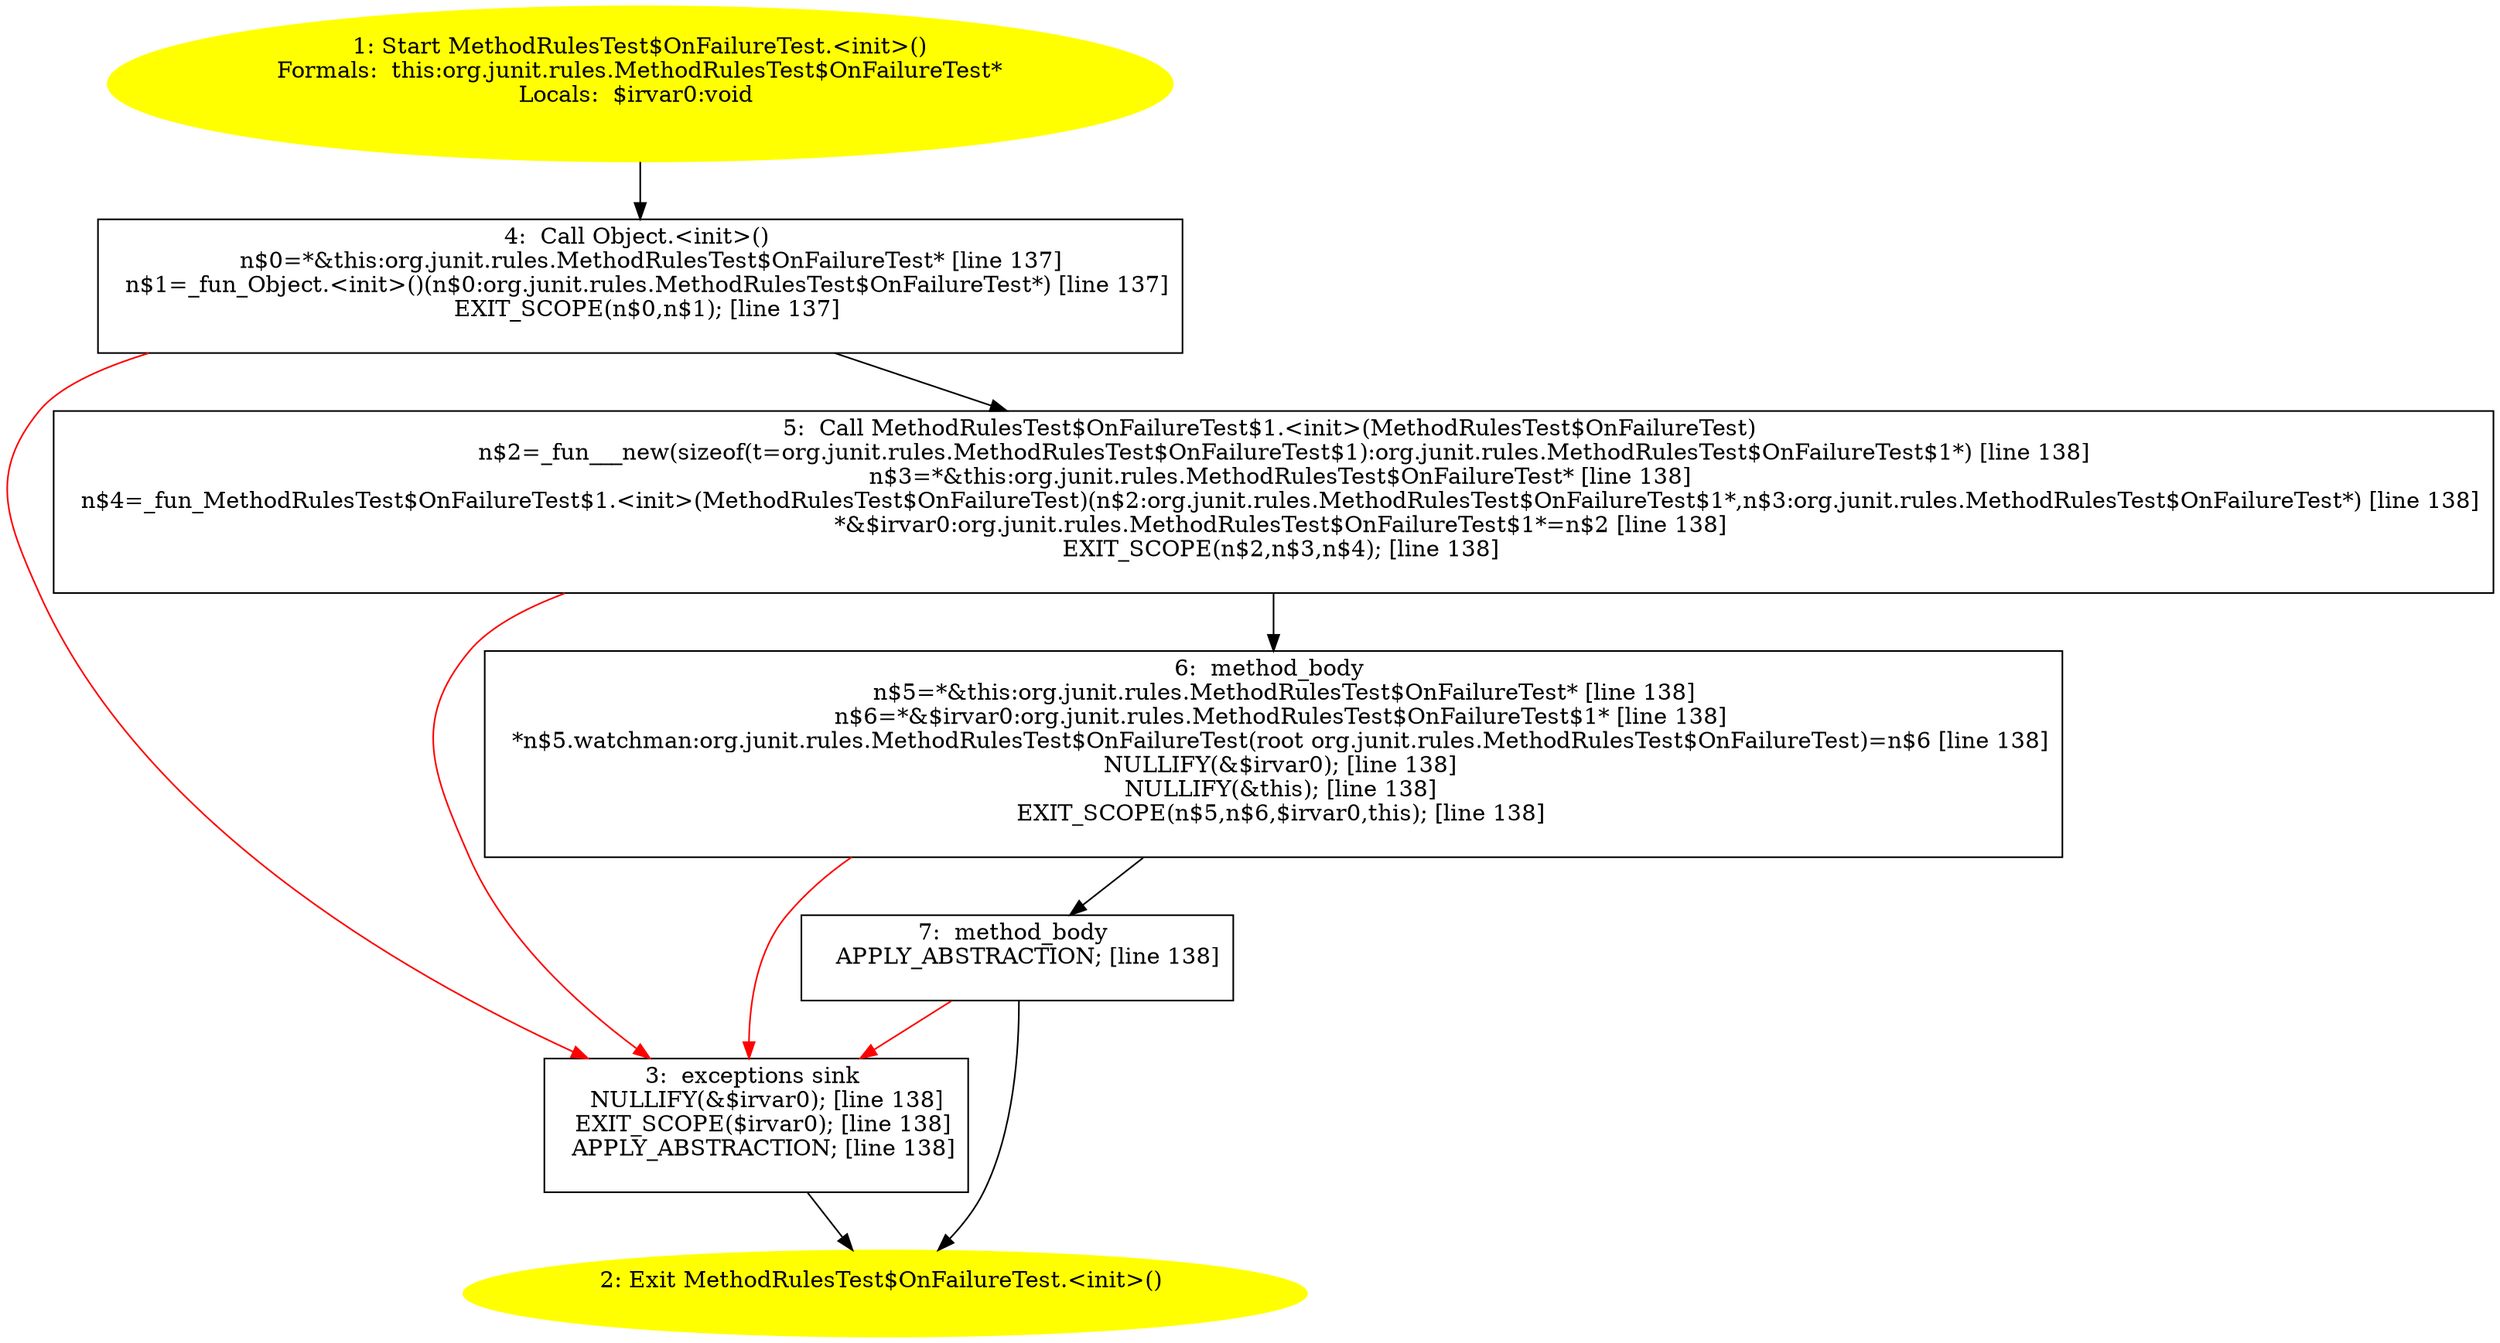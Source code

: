 /* @generated */
digraph cfg {
"org.junit.rules.MethodRulesTest$OnFailureTest.<init>().23cdfe38b25b4d0285d675291cf98f10_1" [label="1: Start MethodRulesTest$OnFailureTest.<init>()\nFormals:  this:org.junit.rules.MethodRulesTest$OnFailureTest*\nLocals:  $irvar0:void \n  " color=yellow style=filled]
	

	 "org.junit.rules.MethodRulesTest$OnFailureTest.<init>().23cdfe38b25b4d0285d675291cf98f10_1" -> "org.junit.rules.MethodRulesTest$OnFailureTest.<init>().23cdfe38b25b4d0285d675291cf98f10_4" ;
"org.junit.rules.MethodRulesTest$OnFailureTest.<init>().23cdfe38b25b4d0285d675291cf98f10_2" [label="2: Exit MethodRulesTest$OnFailureTest.<init>() \n  " color=yellow style=filled]
	

"org.junit.rules.MethodRulesTest$OnFailureTest.<init>().23cdfe38b25b4d0285d675291cf98f10_3" [label="3:  exceptions sink \n   NULLIFY(&$irvar0); [line 138]\n  EXIT_SCOPE($irvar0); [line 138]\n  APPLY_ABSTRACTION; [line 138]\n " shape="box"]
	

	 "org.junit.rules.MethodRulesTest$OnFailureTest.<init>().23cdfe38b25b4d0285d675291cf98f10_3" -> "org.junit.rules.MethodRulesTest$OnFailureTest.<init>().23cdfe38b25b4d0285d675291cf98f10_2" ;
"org.junit.rules.MethodRulesTest$OnFailureTest.<init>().23cdfe38b25b4d0285d675291cf98f10_4" [label="4:  Call Object.<init>() \n   n$0=*&this:org.junit.rules.MethodRulesTest$OnFailureTest* [line 137]\n  n$1=_fun_Object.<init>()(n$0:org.junit.rules.MethodRulesTest$OnFailureTest*) [line 137]\n  EXIT_SCOPE(n$0,n$1); [line 137]\n " shape="box"]
	

	 "org.junit.rules.MethodRulesTest$OnFailureTest.<init>().23cdfe38b25b4d0285d675291cf98f10_4" -> "org.junit.rules.MethodRulesTest$OnFailureTest.<init>().23cdfe38b25b4d0285d675291cf98f10_5" ;
	 "org.junit.rules.MethodRulesTest$OnFailureTest.<init>().23cdfe38b25b4d0285d675291cf98f10_4" -> "org.junit.rules.MethodRulesTest$OnFailureTest.<init>().23cdfe38b25b4d0285d675291cf98f10_3" [color="red" ];
"org.junit.rules.MethodRulesTest$OnFailureTest.<init>().23cdfe38b25b4d0285d675291cf98f10_5" [label="5:  Call MethodRulesTest$OnFailureTest$1.<init>(MethodRulesTest$OnFailureTest) \n   n$2=_fun___new(sizeof(t=org.junit.rules.MethodRulesTest$OnFailureTest$1):org.junit.rules.MethodRulesTest$OnFailureTest$1*) [line 138]\n  n$3=*&this:org.junit.rules.MethodRulesTest$OnFailureTest* [line 138]\n  n$4=_fun_MethodRulesTest$OnFailureTest$1.<init>(MethodRulesTest$OnFailureTest)(n$2:org.junit.rules.MethodRulesTest$OnFailureTest$1*,n$3:org.junit.rules.MethodRulesTest$OnFailureTest*) [line 138]\n  *&$irvar0:org.junit.rules.MethodRulesTest$OnFailureTest$1*=n$2 [line 138]\n  EXIT_SCOPE(n$2,n$3,n$4); [line 138]\n " shape="box"]
	

	 "org.junit.rules.MethodRulesTest$OnFailureTest.<init>().23cdfe38b25b4d0285d675291cf98f10_5" -> "org.junit.rules.MethodRulesTest$OnFailureTest.<init>().23cdfe38b25b4d0285d675291cf98f10_6" ;
	 "org.junit.rules.MethodRulesTest$OnFailureTest.<init>().23cdfe38b25b4d0285d675291cf98f10_5" -> "org.junit.rules.MethodRulesTest$OnFailureTest.<init>().23cdfe38b25b4d0285d675291cf98f10_3" [color="red" ];
"org.junit.rules.MethodRulesTest$OnFailureTest.<init>().23cdfe38b25b4d0285d675291cf98f10_6" [label="6:  method_body \n   n$5=*&this:org.junit.rules.MethodRulesTest$OnFailureTest* [line 138]\n  n$6=*&$irvar0:org.junit.rules.MethodRulesTest$OnFailureTest$1* [line 138]\n  *n$5.watchman:org.junit.rules.MethodRulesTest$OnFailureTest(root org.junit.rules.MethodRulesTest$OnFailureTest)=n$6 [line 138]\n  NULLIFY(&$irvar0); [line 138]\n  NULLIFY(&this); [line 138]\n  EXIT_SCOPE(n$5,n$6,$irvar0,this); [line 138]\n " shape="box"]
	

	 "org.junit.rules.MethodRulesTest$OnFailureTest.<init>().23cdfe38b25b4d0285d675291cf98f10_6" -> "org.junit.rules.MethodRulesTest$OnFailureTest.<init>().23cdfe38b25b4d0285d675291cf98f10_7" ;
	 "org.junit.rules.MethodRulesTest$OnFailureTest.<init>().23cdfe38b25b4d0285d675291cf98f10_6" -> "org.junit.rules.MethodRulesTest$OnFailureTest.<init>().23cdfe38b25b4d0285d675291cf98f10_3" [color="red" ];
"org.junit.rules.MethodRulesTest$OnFailureTest.<init>().23cdfe38b25b4d0285d675291cf98f10_7" [label="7:  method_body \n   APPLY_ABSTRACTION; [line 138]\n " shape="box"]
	

	 "org.junit.rules.MethodRulesTest$OnFailureTest.<init>().23cdfe38b25b4d0285d675291cf98f10_7" -> "org.junit.rules.MethodRulesTest$OnFailureTest.<init>().23cdfe38b25b4d0285d675291cf98f10_2" ;
	 "org.junit.rules.MethodRulesTest$OnFailureTest.<init>().23cdfe38b25b4d0285d675291cf98f10_7" -> "org.junit.rules.MethodRulesTest$OnFailureTest.<init>().23cdfe38b25b4d0285d675291cf98f10_3" [color="red" ];
}
